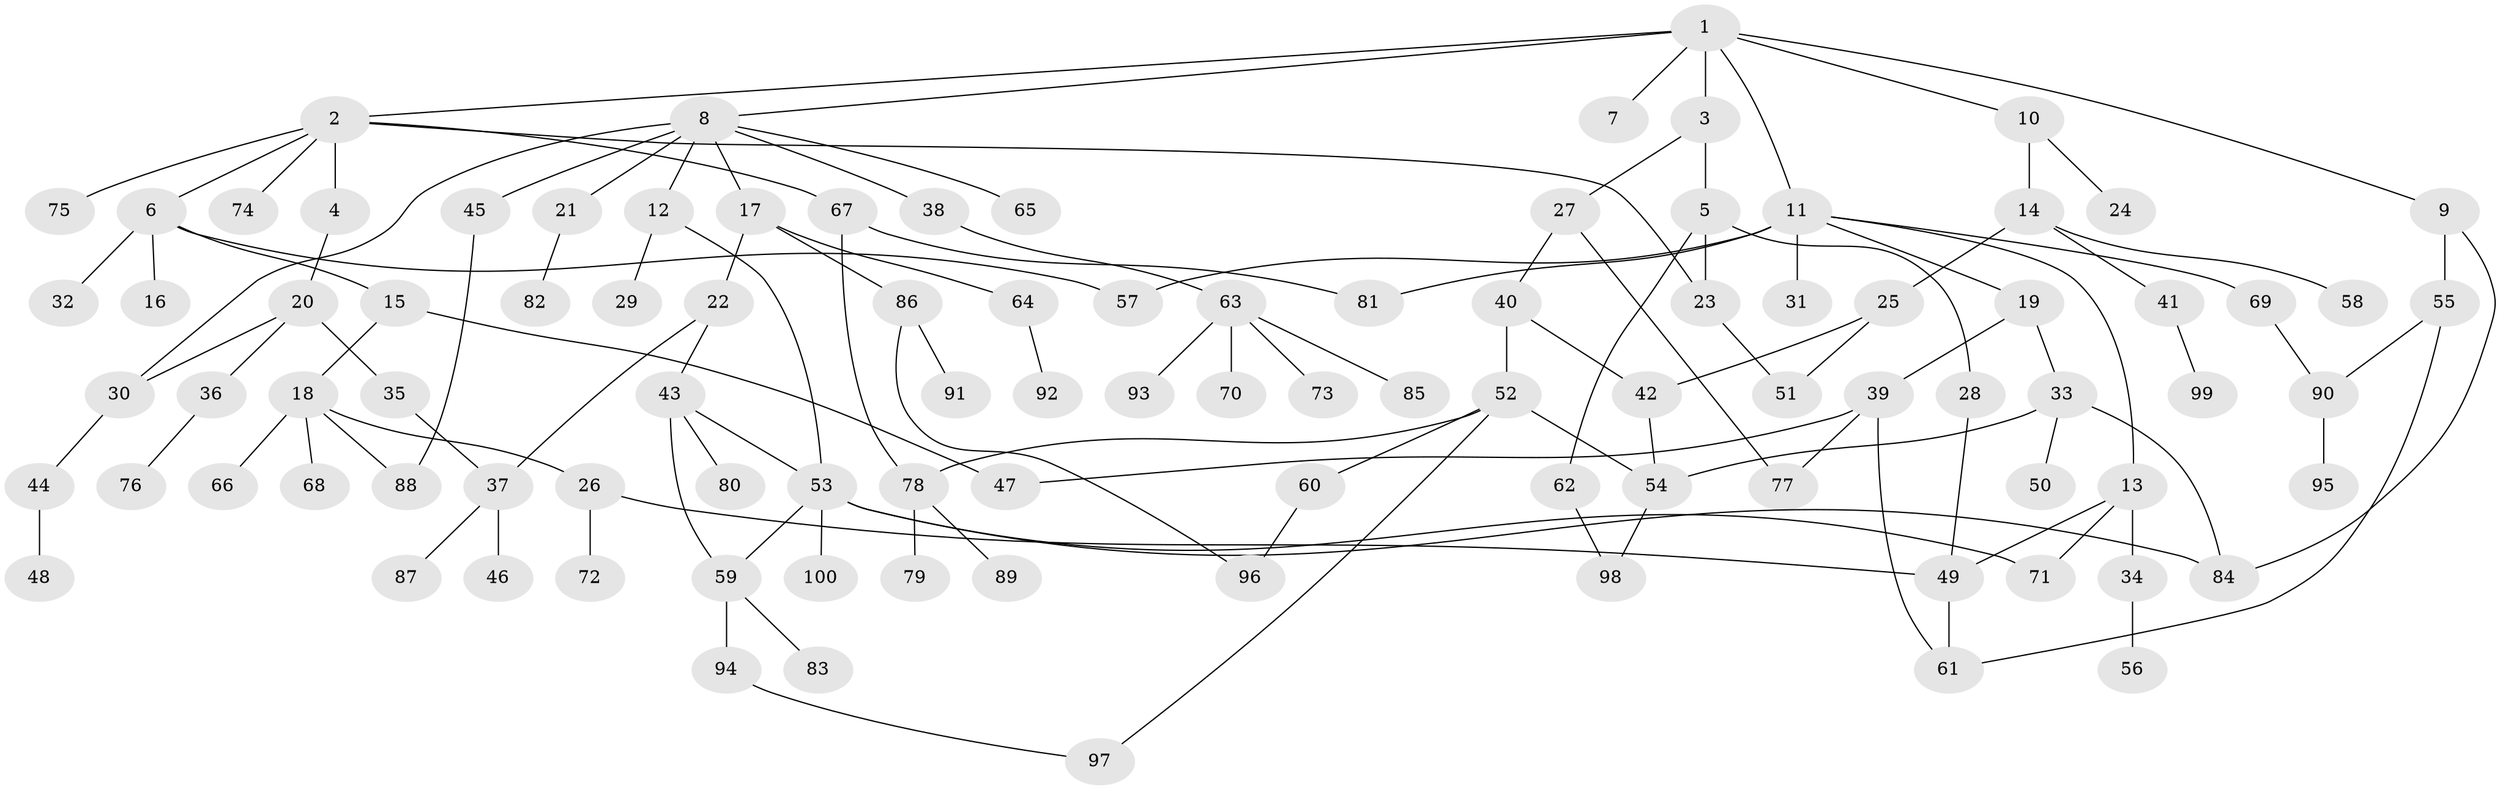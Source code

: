 // Generated by graph-tools (version 1.1) at 2025/11/02/21/25 10:11:06]
// undirected, 100 vertices, 125 edges
graph export_dot {
graph [start="1"]
  node [color=gray90,style=filled];
  1;
  2;
  3;
  4;
  5;
  6;
  7;
  8;
  9;
  10;
  11;
  12;
  13;
  14;
  15;
  16;
  17;
  18;
  19;
  20;
  21;
  22;
  23;
  24;
  25;
  26;
  27;
  28;
  29;
  30;
  31;
  32;
  33;
  34;
  35;
  36;
  37;
  38;
  39;
  40;
  41;
  42;
  43;
  44;
  45;
  46;
  47;
  48;
  49;
  50;
  51;
  52;
  53;
  54;
  55;
  56;
  57;
  58;
  59;
  60;
  61;
  62;
  63;
  64;
  65;
  66;
  67;
  68;
  69;
  70;
  71;
  72;
  73;
  74;
  75;
  76;
  77;
  78;
  79;
  80;
  81;
  82;
  83;
  84;
  85;
  86;
  87;
  88;
  89;
  90;
  91;
  92;
  93;
  94;
  95;
  96;
  97;
  98;
  99;
  100;
  1 -- 2;
  1 -- 3;
  1 -- 7;
  1 -- 8;
  1 -- 9;
  1 -- 10;
  1 -- 11;
  2 -- 4;
  2 -- 6;
  2 -- 67;
  2 -- 74;
  2 -- 75;
  2 -- 23;
  3 -- 5;
  3 -- 27;
  4 -- 20;
  5 -- 23;
  5 -- 28;
  5 -- 62;
  6 -- 15;
  6 -- 16;
  6 -- 32;
  6 -- 57;
  8 -- 12;
  8 -- 17;
  8 -- 21;
  8 -- 30;
  8 -- 38;
  8 -- 45;
  8 -- 65;
  9 -- 55;
  9 -- 84;
  10 -- 14;
  10 -- 24;
  11 -- 13;
  11 -- 19;
  11 -- 31;
  11 -- 69;
  11 -- 81;
  11 -- 57;
  12 -- 29;
  12 -- 53;
  13 -- 34;
  13 -- 71;
  13 -- 49;
  14 -- 25;
  14 -- 41;
  14 -- 58;
  15 -- 18;
  15 -- 47;
  17 -- 22;
  17 -- 64;
  17 -- 86;
  18 -- 26;
  18 -- 66;
  18 -- 68;
  18 -- 88;
  19 -- 33;
  19 -- 39;
  20 -- 35;
  20 -- 36;
  20 -- 30;
  21 -- 82;
  22 -- 37;
  22 -- 43;
  23 -- 51;
  25 -- 42;
  25 -- 51;
  26 -- 49;
  26 -- 72;
  27 -- 40;
  27 -- 77;
  28 -- 49;
  30 -- 44;
  33 -- 50;
  33 -- 84;
  33 -- 54;
  34 -- 56;
  35 -- 37;
  36 -- 76;
  37 -- 46;
  37 -- 87;
  38 -- 63;
  39 -- 47;
  39 -- 61;
  39 -- 77;
  40 -- 52;
  40 -- 42;
  41 -- 99;
  42 -- 54;
  43 -- 80;
  43 -- 59;
  43 -- 53;
  44 -- 48;
  45 -- 88;
  49 -- 61;
  52 -- 60;
  52 -- 97;
  52 -- 78;
  52 -- 54;
  53 -- 59;
  53 -- 84;
  53 -- 100;
  53 -- 71;
  54 -- 98;
  55 -- 90;
  55 -- 61;
  59 -- 83;
  59 -- 94;
  60 -- 96;
  62 -- 98;
  63 -- 70;
  63 -- 73;
  63 -- 85;
  63 -- 93;
  64 -- 92;
  67 -- 78;
  67 -- 81;
  69 -- 90;
  78 -- 79;
  78 -- 89;
  86 -- 91;
  86 -- 96;
  90 -- 95;
  94 -- 97;
}
